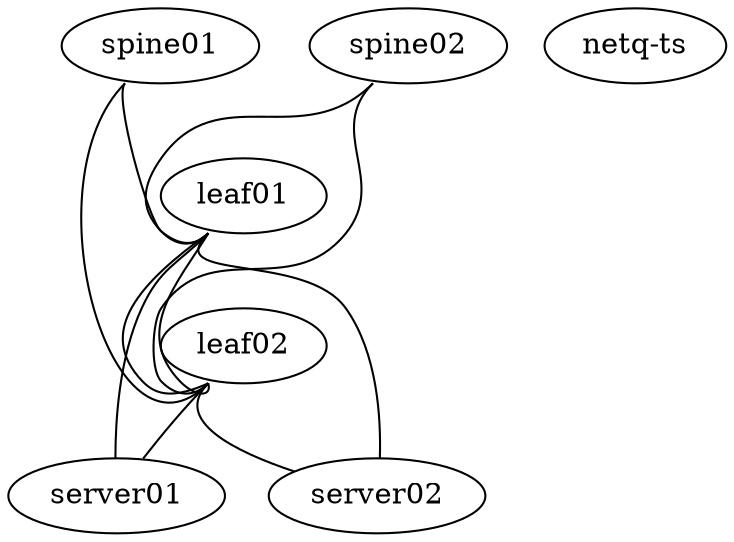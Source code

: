 graph site {
 "spine01" [function="spine" os="CumulusCommunity/cumulus-vx" version="3.7.8" memory="768" config="./helper_scripts/extra_switch_config.sh" mgmt_ip="192.168.200.1"]
 "spine02" [function="spine" os="CumulusCommunity/cumulus-vx" version="3.7.8" memory="768" config="./helper_scripts/extra_switch_config.sh" mgmt_ip="192.168.200.2"]
 "leaf01" [function="leaf" os="CumulusCommunity/cumulus-vx" version="3.7.8" memory="768" config="./helper_scripts/extra_switch_config.sh" mgmt_ip="192.168.200.3"]
 "leaf02" [function="leaf" os="CumulusCommunity/cumulus-vx" version="3.7.8" memory="768" config="./helper_scripts/extra_switch_config.sh" ports="50" mgmt_ip="192.168.200.4"]
 "server01" [function="host" os="yk0/ubuntu-xenial" memory="768" config="./helper_scripts/extra_server_config.sh" mgmt_ip="192.168.200.5"]
 "server02" [function="host" os="yk0/ubuntu-xenial" memory="768" config="./helper_scripts/extra_server_config.sh" mgmt_ip="192.168.200.6"]
 "netq-ts" [function="host" config="./helper_scripts/extra_server_config.sh" mgmt_ip="192.168.200.250" memory="2048" os="cumulus/ts"]

 "spine01":"swp1" -- "leaf01":"swp10"
 "spine01":"swp2" -- "leaf02":"swp10"
 "spine02":"swp1" -- "leaf01":"swp11"
 "spine02":"swp2" -- "leaf02":"swp11"
  
 "leaf01":"swp15" -- "leaf02":"swp15"
 "leaf01":"swp16" -- "leaf02":"swp16"
 "leaf01":"swp1" -- "server01":"eth1"
 "leaf01":"swp2" -- "server02":"eth1"
 "leaf02":"swp1" -- "server01":"eth2"
 "leaf02":"swp2" -- "server02":"eth2"
}
